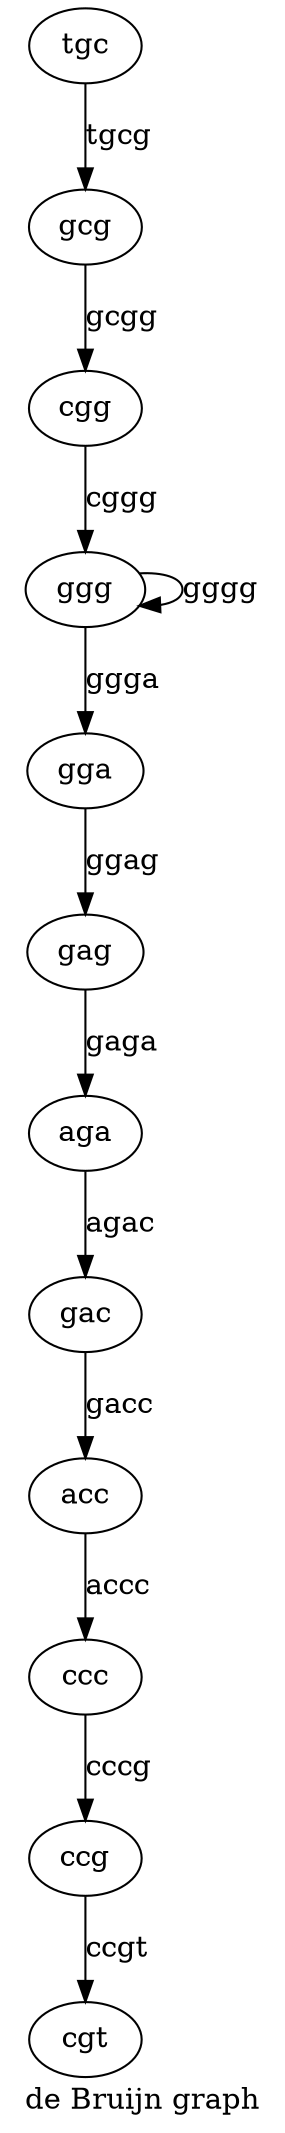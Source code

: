 digraph {
label="de Bruijn graph"
aga->gac[label=agac];
gac->acc[label=gacc];
gag->aga[label=gaga];
gcg->cgg[label=gcgg];
cgg->ggg[label=cggg];
acc->ccc[label=accc];
gga->gag[label=ggag];
ccc->ccg[label=cccg];
ggg->gga[label=ggga];
ggg->ggg[label=gggg];
tgc->gcg[label=tgcg];
ccg->cgt[label=ccgt];
}
